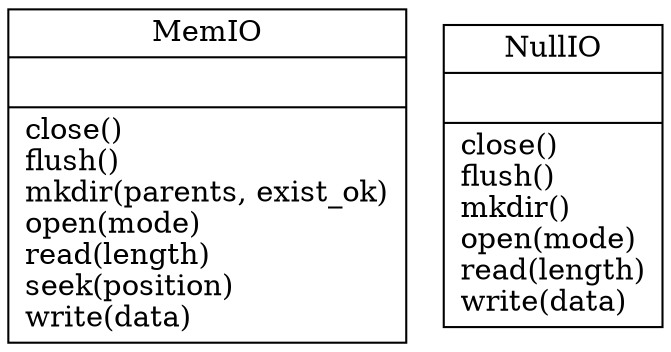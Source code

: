 digraph "abstractio" {
charset="utf-8"
rankdir=BT
"41" [label="{MemIO|\l|close()\lflush()\lmkdir(parents, exist_ok)\lopen(mode)\lread(length)\lseek(position)\lwrite(data)\l}", shape="record"];
"44" [label="{NullIO|\l|close()\lflush()\lmkdir()\lopen(mode)\lread(length)\lwrite(data)\l}", shape="record"];
}